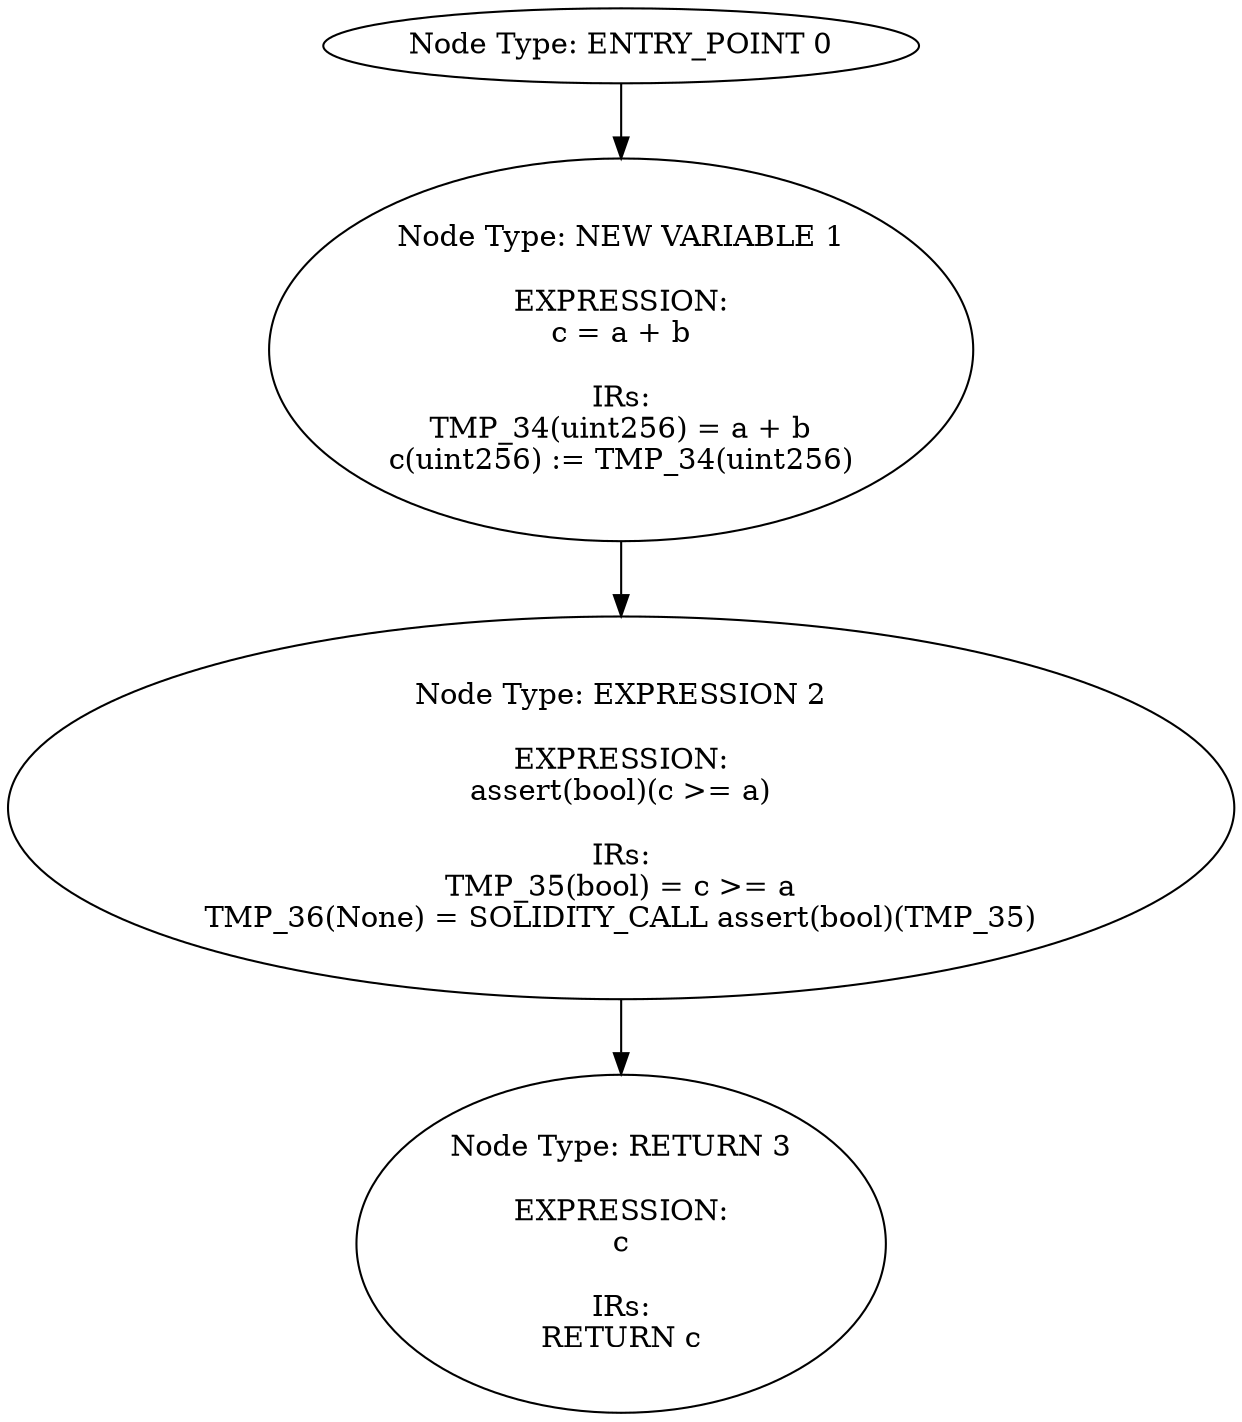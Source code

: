 digraph{
0[label="Node Type: ENTRY_POINT 0
"];
0->1;
1[label="Node Type: NEW VARIABLE 1

EXPRESSION:
c = a + b

IRs:
TMP_34(uint256) = a + b
c(uint256) := TMP_34(uint256)"];
1->2;
2[label="Node Type: EXPRESSION 2

EXPRESSION:
assert(bool)(c >= a)

IRs:
TMP_35(bool) = c >= a
TMP_36(None) = SOLIDITY_CALL assert(bool)(TMP_35)"];
2->3;
3[label="Node Type: RETURN 3

EXPRESSION:
c

IRs:
RETURN c"];
}
